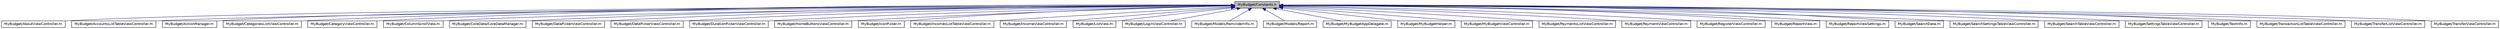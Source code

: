 digraph G
{
  edge [fontname="Helvetica",fontsize="10",labelfontname="Helvetica",labelfontsize="10"];
  node [fontname="Helvetica",fontsize="10",shape=record];
  Node1 [label="MyBudget/Constants.h",height=0.2,width=0.4,color="black", fillcolor="grey75", style="filled" fontcolor="black"];
  Node1 -> Node2 [dir=back,color="midnightblue",fontsize="10",style="solid",fontname="Helvetica"];
  Node2 [label="MyBudget/AboutViewController.m",height=0.2,width=0.4,color="black", fillcolor="white", style="filled",URL="$_about_view_controller_8m.html"];
  Node1 -> Node3 [dir=back,color="midnightblue",fontsize="10",style="solid",fontname="Helvetica"];
  Node3 [label="MyBudget/AccountsListTableViewController.m",height=0.2,width=0.4,color="black", fillcolor="white", style="filled",URL="$_accounts_list_table_view_controller_8m.html"];
  Node1 -> Node4 [dir=back,color="midnightblue",fontsize="10",style="solid",fontname="Helvetica"];
  Node4 [label="MyBudget/ActionManager.m",height=0.2,width=0.4,color="black", fillcolor="white", style="filled",URL="$_action_manager_8m.html"];
  Node1 -> Node5 [dir=back,color="midnightblue",fontsize="10",style="solid",fontname="Helvetica"];
  Node5 [label="MyBudget/CategoriesListViewController.m",height=0.2,width=0.4,color="black", fillcolor="white", style="filled",URL="$_categories_list_view_controller_8m.html"];
  Node1 -> Node6 [dir=back,color="midnightblue",fontsize="10",style="solid",fontname="Helvetica"];
  Node6 [label="MyBudget/CategoryViewController.m",height=0.2,width=0.4,color="black", fillcolor="white", style="filled",URL="$_category_view_controller_8m.html"];
  Node1 -> Node7 [dir=back,color="midnightblue",fontsize="10",style="solid",fontname="Helvetica"];
  Node7 [label="MyBudget/ColumnScrollView.m",height=0.2,width=0.4,color="black", fillcolor="white", style="filled",URL="$_column_scroll_view_8m.html"];
  Node1 -> Node8 [dir=back,color="midnightblue",fontsize="10",style="solid",fontname="Helvetica"];
  Node8 [label="MyBudget/CoreData/CoreDataManager.m",height=0.2,width=0.4,color="black", fillcolor="white", style="filled",URL="$_core_data_manager_8m.html"];
  Node1 -> Node9 [dir=back,color="midnightblue",fontsize="10",style="solid",fontname="Helvetica"];
  Node9 [label="MyBudget/DataPickerViewController.m",height=0.2,width=0.4,color="black", fillcolor="white", style="filled",URL="$_data_picker_view_controller_8m.html"];
  Node1 -> Node10 [dir=back,color="midnightblue",fontsize="10",style="solid",fontname="Helvetica"];
  Node10 [label="MyBudget/DatePickerViewController.m",height=0.2,width=0.4,color="black", fillcolor="white", style="filled",URL="$_date_picker_view_controller_8m.html"];
  Node1 -> Node11 [dir=back,color="midnightblue",fontsize="10",style="solid",fontname="Helvetica"];
  Node11 [label="MyBudget/DurationPickerViewController.m",height=0.2,width=0.4,color="black", fillcolor="white", style="filled",URL="$_duration_picker_view_controller_8m.html"];
  Node1 -> Node12 [dir=back,color="midnightblue",fontsize="10",style="solid",fontname="Helvetica"];
  Node12 [label="MyBudget/HomeButtonsViewController.m",height=0.2,width=0.4,color="black", fillcolor="white", style="filled",URL="$_home_buttons_view_controller_8m.html"];
  Node1 -> Node13 [dir=back,color="midnightblue",fontsize="10",style="solid",fontname="Helvetica"];
  Node13 [label="MyBudget/IconPicker.m",height=0.2,width=0.4,color="black", fillcolor="white", style="filled",URL="$_icon_picker_8m.html"];
  Node1 -> Node14 [dir=back,color="midnightblue",fontsize="10",style="solid",fontname="Helvetica"];
  Node14 [label="MyBudget/IncomesListTableViewController.m",height=0.2,width=0.4,color="black", fillcolor="white", style="filled",URL="$_incomes_list_table_view_controller_8m.html"];
  Node1 -> Node15 [dir=back,color="midnightblue",fontsize="10",style="solid",fontname="Helvetica"];
  Node15 [label="MyBudget/IncomeViewController.m",height=0.2,width=0.4,color="black", fillcolor="white", style="filled",URL="$_income_view_controller_8m.html"];
  Node1 -> Node16 [dir=back,color="midnightblue",fontsize="10",style="solid",fontname="Helvetica"];
  Node16 [label="MyBudget/ListView.m",height=0.2,width=0.4,color="black", fillcolor="white", style="filled",URL="$_list_view_8m.html"];
  Node1 -> Node17 [dir=back,color="midnightblue",fontsize="10",style="solid",fontname="Helvetica"];
  Node17 [label="MyBudget/LoginViewController.m",height=0.2,width=0.4,color="black", fillcolor="white", style="filled",URL="$_login_view_controller_8m.html"];
  Node1 -> Node18 [dir=back,color="midnightblue",fontsize="10",style="solid",fontname="Helvetica"];
  Node18 [label="MyBudget/Models/ReminderInfo.m",height=0.2,width=0.4,color="black", fillcolor="white", style="filled",URL="$_reminder_info_8m.html"];
  Node1 -> Node19 [dir=back,color="midnightblue",fontsize="10",style="solid",fontname="Helvetica"];
  Node19 [label="MyBudget/Models/Report.m",height=0.2,width=0.4,color="black", fillcolor="white", style="filled",URL="$_report_8m.html"];
  Node1 -> Node20 [dir=back,color="midnightblue",fontsize="10",style="solid",fontname="Helvetica"];
  Node20 [label="MyBudget/MyBudgetAppDelegate.m",height=0.2,width=0.4,color="black", fillcolor="white", style="filled",URL="$_my_budget_app_delegate_8m.html"];
  Node1 -> Node21 [dir=back,color="midnightblue",fontsize="10",style="solid",fontname="Helvetica"];
  Node21 [label="MyBudget/MyBudgetHelper.m",height=0.2,width=0.4,color="black", fillcolor="white", style="filled",URL="$_my_budget_helper_8m.html"];
  Node1 -> Node22 [dir=back,color="midnightblue",fontsize="10",style="solid",fontname="Helvetica"];
  Node22 [label="MyBudget/MyBudgetViewController.m",height=0.2,width=0.4,color="black", fillcolor="white", style="filled",URL="$_my_budget_view_controller_8m.html"];
  Node1 -> Node23 [dir=back,color="midnightblue",fontsize="10",style="solid",fontname="Helvetica"];
  Node23 [label="MyBudget/PaymentsListViewController.m",height=0.2,width=0.4,color="black", fillcolor="white", style="filled",URL="$_payments_list_view_controller_8m.html"];
  Node1 -> Node24 [dir=back,color="midnightblue",fontsize="10",style="solid",fontname="Helvetica"];
  Node24 [label="MyBudget/PaymentViewController.m",height=0.2,width=0.4,color="black", fillcolor="white", style="filled",URL="$_payment_view_controller_8m.html"];
  Node1 -> Node25 [dir=back,color="midnightblue",fontsize="10",style="solid",fontname="Helvetica"];
  Node25 [label="MyBudget/RegisterViewController.m",height=0.2,width=0.4,color="black", fillcolor="white", style="filled",URL="$_register_view_controller_8m.html"];
  Node1 -> Node26 [dir=back,color="midnightblue",fontsize="10",style="solid",fontname="Helvetica"];
  Node26 [label="MyBudget/ReportView.m",height=0.2,width=0.4,color="black", fillcolor="white", style="filled",URL="$_report_view_8m.html"];
  Node1 -> Node27 [dir=back,color="midnightblue",fontsize="10",style="solid",fontname="Helvetica"];
  Node27 [label="MyBudget/ReportViewSettings.m",height=0.2,width=0.4,color="black", fillcolor="white", style="filled",URL="$_report_view_settings_8m.html"];
  Node1 -> Node28 [dir=back,color="midnightblue",fontsize="10",style="solid",fontname="Helvetica"];
  Node28 [label="MyBudget/SearchData.m",height=0.2,width=0.4,color="black", fillcolor="white", style="filled",URL="$_search_data_8m.html"];
  Node1 -> Node29 [dir=back,color="midnightblue",fontsize="10",style="solid",fontname="Helvetica"];
  Node29 [label="MyBudget/SearchSettingsTableViewController.m",height=0.2,width=0.4,color="black", fillcolor="white", style="filled",URL="$_search_settings_table_view_controller_8m.html"];
  Node1 -> Node30 [dir=back,color="midnightblue",fontsize="10",style="solid",fontname="Helvetica"];
  Node30 [label="MyBudget/SearchTableViewController.m",height=0.2,width=0.4,color="black", fillcolor="white", style="filled",URL="$_search_table_view_controller_8m.html"];
  Node1 -> Node31 [dir=back,color="midnightblue",fontsize="10",style="solid",fontname="Helvetica"];
  Node31 [label="MyBudget/SettingsTableViewController.m",height=0.2,width=0.4,color="black", fillcolor="white", style="filled",URL="$_settings_table_view_controller_8m.html"];
  Node1 -> Node32 [dir=back,color="midnightblue",fontsize="10",style="solid",fontname="Helvetica"];
  Node32 [label="MyBudget/TestInfo.m",height=0.2,width=0.4,color="black", fillcolor="white", style="filled",URL="$_test_info_8m.html"];
  Node1 -> Node33 [dir=back,color="midnightblue",fontsize="10",style="solid",fontname="Helvetica"];
  Node33 [label="MyBudget/TransactionListTableViewController.m",height=0.2,width=0.4,color="black", fillcolor="white", style="filled",URL="$_transaction_list_table_view_controller_8m.html"];
  Node1 -> Node34 [dir=back,color="midnightblue",fontsize="10",style="solid",fontname="Helvetica"];
  Node34 [label="MyBudget/TransferListViewController.m",height=0.2,width=0.4,color="black", fillcolor="white", style="filled",URL="$_transfer_list_view_controller_8m.html"];
  Node1 -> Node35 [dir=back,color="midnightblue",fontsize="10",style="solid",fontname="Helvetica"];
  Node35 [label="MyBudget/TransferViewController.m",height=0.2,width=0.4,color="black", fillcolor="white", style="filled",URL="$_transfer_view_controller_8m.html"];
}
